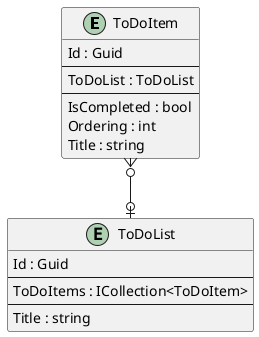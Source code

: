 @startuml

entity ToDoItem {
    Id : Guid
    --
    ToDoList : ToDoList
    ' ToDoItemKeyCodePlaceholder
    --
    IsCompleted : bool
    Ordering : int
    Title : string
    ' ToDoItemPropertyCodePlaceholder
}

entity ToDoList {
    Id : Guid
    --
    ToDoItems : ICollection<ToDoItem>
    ' ToDoListKeyCodePlaceholder
    --
    Title : string
    ' ToDoListPropertyCodePlaceholder
}

' EntityCodePlaceholder

ToDoItem }o--o| ToDoList
' RelationshipCodePlaceholder

@enduml
